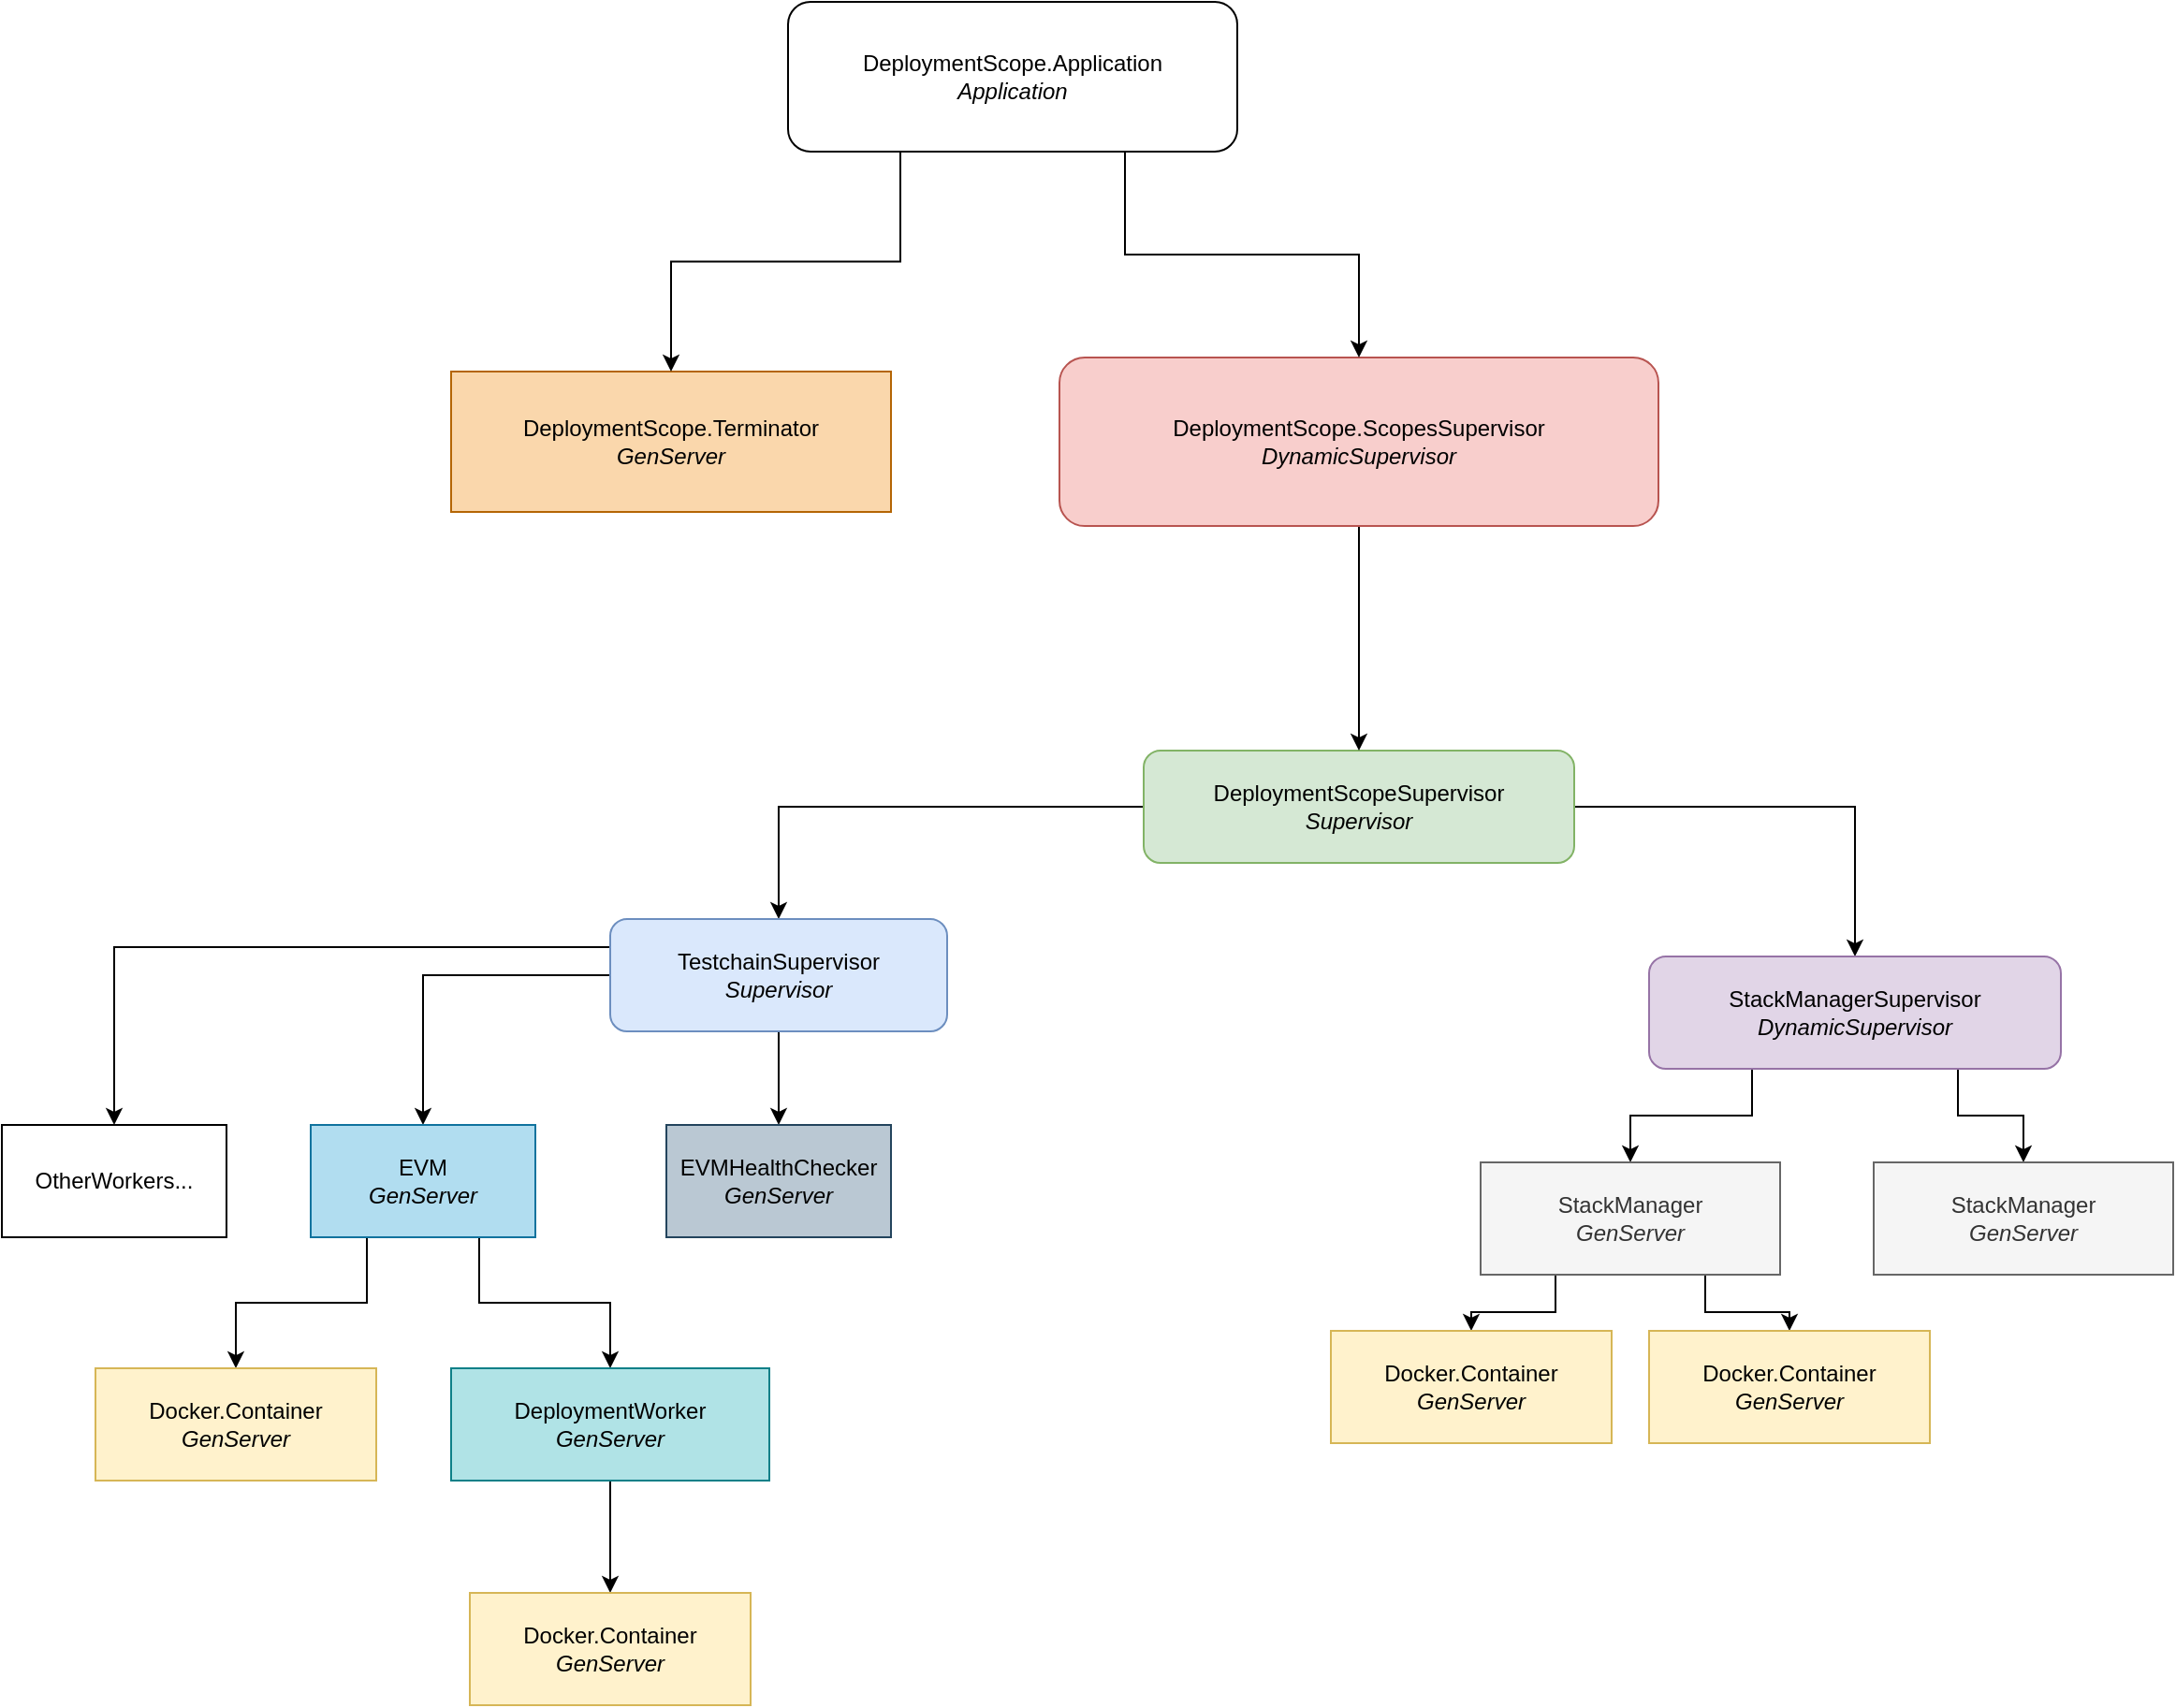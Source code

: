 <mxfile version="12.4.8" type="device"><diagram id="oCWzixLSk6zYEUqeF08j" name="Page-1"><mxGraphModel dx="2563" dy="2083" grid="1" gridSize="10" guides="1" tooltips="1" connect="1" arrows="1" fold="1" page="1" pageScale="1" pageWidth="850" pageHeight="1100" math="0" shadow="0"><root><mxCell id="0"/><mxCell id="1" parent="0"/><mxCell id="oq-uYauf194O04ZkKhmu-9" style="edgeStyle=orthogonalEdgeStyle;rounded=0;orthogonalLoop=1;jettySize=auto;html=1;exitX=0;exitY=0.5;exitDx=0;exitDy=0;entryX=0.5;entryY=0;entryDx=0;entryDy=0;" parent="1" source="oq-uYauf194O04ZkKhmu-1" target="oq-uYauf194O04ZkKhmu-2" edge="1"><mxGeometry relative="1" as="geometry"/></mxCell><mxCell id="oq-uYauf194O04ZkKhmu-10" style="edgeStyle=orthogonalEdgeStyle;rounded=0;orthogonalLoop=1;jettySize=auto;html=1;exitX=1;exitY=0.5;exitDx=0;exitDy=0;entryX=0.5;entryY=0;entryDx=0;entryDy=0;" parent="1" source="oq-uYauf194O04ZkKhmu-1" target="oq-uYauf194O04ZkKhmu-3" edge="1"><mxGeometry relative="1" as="geometry"/></mxCell><mxCell id="oq-uYauf194O04ZkKhmu-1" value="DeploymentScopeSupervisor&lt;br&gt;&lt;i&gt;Supervisor&lt;/i&gt;" style="rounded=1;whiteSpace=wrap;html=1;fillColor=#d5e8d4;strokeColor=#82b366;" parent="1" vertex="1"><mxGeometry x="270" y="10" width="230" height="60" as="geometry"/></mxCell><mxCell id="oq-uYauf194O04ZkKhmu-18" style="edgeStyle=orthogonalEdgeStyle;rounded=0;orthogonalLoop=1;jettySize=auto;html=1;exitX=0;exitY=0.5;exitDx=0;exitDy=0;entryX=0.5;entryY=0;entryDx=0;entryDy=0;" parent="1" source="oq-uYauf194O04ZkKhmu-2" target="oq-uYauf194O04ZkKhmu-15" edge="1"><mxGeometry relative="1" as="geometry"/></mxCell><mxCell id="oq-uYauf194O04ZkKhmu-26" style="edgeStyle=orthogonalEdgeStyle;rounded=0;orthogonalLoop=1;jettySize=auto;html=1;exitX=0;exitY=0.25;exitDx=0;exitDy=0;" parent="1" source="oq-uYauf194O04ZkKhmu-2" target="oq-uYauf194O04ZkKhmu-25" edge="1"><mxGeometry relative="1" as="geometry"/></mxCell><mxCell id="O9lJ-T6FYYHSY4o0XC_z-7" style="edgeStyle=orthogonalEdgeStyle;rounded=0;orthogonalLoop=1;jettySize=auto;html=1;exitX=0.5;exitY=1;exitDx=0;exitDy=0;entryX=0.5;entryY=0;entryDx=0;entryDy=0;" edge="1" parent="1" source="oq-uYauf194O04ZkKhmu-2" target="oq-uYauf194O04ZkKhmu-23"><mxGeometry relative="1" as="geometry"/></mxCell><mxCell id="oq-uYauf194O04ZkKhmu-2" value="TestchainSupervisor&lt;br&gt;&lt;i&gt;Supervisor&lt;/i&gt;" style="rounded=1;whiteSpace=wrap;html=1;fillColor=#dae8fc;strokeColor=#6c8ebf;" parent="1" vertex="1"><mxGeometry x="-15" y="100" width="180" height="60" as="geometry"/></mxCell><mxCell id="oq-uYauf194O04ZkKhmu-6" style="edgeStyle=orthogonalEdgeStyle;rounded=0;orthogonalLoop=1;jettySize=auto;html=1;exitX=0.25;exitY=1;exitDx=0;exitDy=0;entryX=0.5;entryY=0;entryDx=0;entryDy=0;" parent="1" source="oq-uYauf194O04ZkKhmu-3" target="oq-uYauf194O04ZkKhmu-4" edge="1"><mxGeometry relative="1" as="geometry"/></mxCell><mxCell id="oq-uYauf194O04ZkKhmu-7" style="edgeStyle=orthogonalEdgeStyle;rounded=0;orthogonalLoop=1;jettySize=auto;html=1;exitX=0.75;exitY=1;exitDx=0;exitDy=0;entryX=0.5;entryY=0;entryDx=0;entryDy=0;" parent="1" source="oq-uYauf194O04ZkKhmu-3" target="oq-uYauf194O04ZkKhmu-5" edge="1"><mxGeometry relative="1" as="geometry"/></mxCell><mxCell id="oq-uYauf194O04ZkKhmu-3" value="StackManagerSupervisor&lt;br&gt;&lt;i&gt;DynamicSupervisor&lt;/i&gt;" style="rounded=1;whiteSpace=wrap;html=1;fillColor=#e1d5e7;strokeColor=#9673a6;" parent="1" vertex="1"><mxGeometry x="540" y="120" width="220" height="60" as="geometry"/></mxCell><mxCell id="oq-uYauf194O04ZkKhmu-13" style="edgeStyle=orthogonalEdgeStyle;rounded=0;orthogonalLoop=1;jettySize=auto;html=1;exitX=0.25;exitY=1;exitDx=0;exitDy=0;entryX=0.5;entryY=0;entryDx=0;entryDy=0;" parent="1" source="oq-uYauf194O04ZkKhmu-4" target="oq-uYauf194O04ZkKhmu-11" edge="1"><mxGeometry relative="1" as="geometry"/></mxCell><mxCell id="oq-uYauf194O04ZkKhmu-14" style="edgeStyle=orthogonalEdgeStyle;rounded=0;orthogonalLoop=1;jettySize=auto;html=1;exitX=0.75;exitY=1;exitDx=0;exitDy=0;entryX=0.5;entryY=0;entryDx=0;entryDy=0;" parent="1" source="oq-uYauf194O04ZkKhmu-4" target="oq-uYauf194O04ZkKhmu-12" edge="1"><mxGeometry relative="1" as="geometry"/></mxCell><mxCell id="oq-uYauf194O04ZkKhmu-4" value="StackManager&lt;br&gt;&lt;i&gt;GenServer&lt;/i&gt;" style="rounded=0;whiteSpace=wrap;html=1;fillColor=#f5f5f5;strokeColor=#666666;fontColor=#333333;" parent="1" vertex="1"><mxGeometry x="450" y="230" width="160" height="60" as="geometry"/></mxCell><mxCell id="oq-uYauf194O04ZkKhmu-5" value="StackManager&lt;br&gt;&lt;i&gt;GenServer&lt;/i&gt;" style="rounded=0;whiteSpace=wrap;html=1;fillColor=#f5f5f5;strokeColor=#666666;fontColor=#333333;" parent="1" vertex="1"><mxGeometry x="660" y="230" width="160" height="60" as="geometry"/></mxCell><mxCell id="oq-uYauf194O04ZkKhmu-11" value="Docker.Container&lt;br&gt;&lt;i&gt;GenServer&lt;/i&gt;" style="rounded=0;whiteSpace=wrap;html=1;fillColor=#fff2cc;strokeColor=#d6b656;" parent="1" vertex="1"><mxGeometry x="370" y="320" width="150" height="60" as="geometry"/></mxCell><mxCell id="oq-uYauf194O04ZkKhmu-12" value="Docker.Container&lt;br&gt;&lt;i&gt;GenServer&lt;/i&gt;" style="rounded=0;whiteSpace=wrap;html=1;fillColor=#fff2cc;strokeColor=#d6b656;" parent="1" vertex="1"><mxGeometry x="540" y="320" width="150" height="60" as="geometry"/></mxCell><mxCell id="O9lJ-T6FYYHSY4o0XC_z-1" style="edgeStyle=orthogonalEdgeStyle;rounded=0;orthogonalLoop=1;jettySize=auto;html=1;exitX=0.25;exitY=1;exitDx=0;exitDy=0;entryX=0.5;entryY=0;entryDx=0;entryDy=0;" edge="1" parent="1" source="oq-uYauf194O04ZkKhmu-15" target="oq-uYauf194O04ZkKhmu-16"><mxGeometry relative="1" as="geometry"/></mxCell><mxCell id="O9lJ-T6FYYHSY4o0XC_z-3" style="edgeStyle=orthogonalEdgeStyle;rounded=0;orthogonalLoop=1;jettySize=auto;html=1;exitX=0.75;exitY=1;exitDx=0;exitDy=0;entryX=0.5;entryY=0;entryDx=0;entryDy=0;" edge="1" parent="1" source="oq-uYauf194O04ZkKhmu-15" target="oq-uYauf194O04ZkKhmu-20"><mxGeometry relative="1" as="geometry"/></mxCell><mxCell id="oq-uYauf194O04ZkKhmu-15" value="EVM&lt;br&gt;&lt;i&gt;GenServer&lt;/i&gt;" style="rounded=0;whiteSpace=wrap;html=1;fillColor=#b1ddf0;strokeColor=#10739e;" parent="1" vertex="1"><mxGeometry x="-175" y="210" width="120" height="60" as="geometry"/></mxCell><mxCell id="oq-uYauf194O04ZkKhmu-16" value="Docker.Container&lt;br&gt;&lt;i&gt;GenServer&lt;/i&gt;" style="rounded=0;whiteSpace=wrap;html=1;fillColor=#fff2cc;strokeColor=#d6b656;" parent="1" vertex="1"><mxGeometry x="-290" y="340" width="150" height="60" as="geometry"/></mxCell><mxCell id="O9lJ-T6FYYHSY4o0XC_z-4" style="edgeStyle=orthogonalEdgeStyle;rounded=0;orthogonalLoop=1;jettySize=auto;html=1;exitX=0.5;exitY=1;exitDx=0;exitDy=0;entryX=0.5;entryY=0;entryDx=0;entryDy=0;" edge="1" parent="1" source="oq-uYauf194O04ZkKhmu-20" target="O9lJ-T6FYYHSY4o0XC_z-2"><mxGeometry relative="1" as="geometry"/></mxCell><mxCell id="oq-uYauf194O04ZkKhmu-20" value="DeploymentWorker&lt;br&gt;&lt;i&gt;GenServer&lt;/i&gt;" style="rounded=0;whiteSpace=wrap;html=1;fillColor=#b0e3e6;strokeColor=#0e8088;" parent="1" vertex="1"><mxGeometry x="-100" y="340" width="170" height="60" as="geometry"/></mxCell><mxCell id="oq-uYauf194O04ZkKhmu-23" value="EVMHealthChecker&lt;br&gt;&lt;i&gt;GenServer&lt;/i&gt;" style="rounded=0;whiteSpace=wrap;html=1;fillColor=#bac8d3;strokeColor=#23445d;" parent="1" vertex="1"><mxGeometry x="15" y="210" width="120" height="60" as="geometry"/></mxCell><mxCell id="oq-uYauf194O04ZkKhmu-25" value="OtherWorkers..." style="rounded=0;whiteSpace=wrap;html=1;" parent="1" vertex="1"><mxGeometry x="-340" y="210" width="120" height="60" as="geometry"/></mxCell><mxCell id="O9lJ-T6FYYHSY4o0XC_z-2" value="Docker.Container&lt;br&gt;&lt;i&gt;GenServer&lt;/i&gt;" style="rounded=0;whiteSpace=wrap;html=1;fillColor=#fff2cc;strokeColor=#d6b656;" vertex="1" parent="1"><mxGeometry x="-90" y="460" width="150" height="60" as="geometry"/></mxCell><mxCell id="O9lJ-T6FYYHSY4o0XC_z-6" style="edgeStyle=orthogonalEdgeStyle;rounded=0;orthogonalLoop=1;jettySize=auto;html=1;exitX=0.5;exitY=1;exitDx=0;exitDy=0;" edge="1" parent="1" source="O9lJ-T6FYYHSY4o0XC_z-5" target="oq-uYauf194O04ZkKhmu-1"><mxGeometry relative="1" as="geometry"/></mxCell><mxCell id="O9lJ-T6FYYHSY4o0XC_z-5" value="DeploymentScope.ScopesSupervisor&lt;br&gt;&lt;i&gt;DynamicSupervisor&lt;/i&gt;" style="rounded=1;whiteSpace=wrap;html=1;fillColor=#f8cecc;strokeColor=#b85450;" vertex="1" parent="1"><mxGeometry x="225" y="-200" width="320" height="90" as="geometry"/></mxCell><mxCell id="O9lJ-T6FYYHSY4o0XC_z-8" value="DeploymentScope.Terminator&lt;br&gt;&lt;i&gt;GenServer&lt;/i&gt;" style="rounded=0;whiteSpace=wrap;html=1;fillColor=#fad7ac;strokeColor=#b46504;" vertex="1" parent="1"><mxGeometry x="-100" y="-192.5" width="235" height="75" as="geometry"/></mxCell><mxCell id="O9lJ-T6FYYHSY4o0XC_z-10" style="edgeStyle=orthogonalEdgeStyle;rounded=0;orthogonalLoop=1;jettySize=auto;html=1;exitX=0.75;exitY=1;exitDx=0;exitDy=0;entryX=0.5;entryY=0;entryDx=0;entryDy=0;" edge="1" parent="1" source="O9lJ-T6FYYHSY4o0XC_z-9" target="O9lJ-T6FYYHSY4o0XC_z-5"><mxGeometry relative="1" as="geometry"/></mxCell><mxCell id="O9lJ-T6FYYHSY4o0XC_z-11" style="edgeStyle=orthogonalEdgeStyle;rounded=0;orthogonalLoop=1;jettySize=auto;html=1;exitX=0.25;exitY=1;exitDx=0;exitDy=0;entryX=0.5;entryY=0;entryDx=0;entryDy=0;" edge="1" parent="1" source="O9lJ-T6FYYHSY4o0XC_z-9" target="O9lJ-T6FYYHSY4o0XC_z-8"><mxGeometry relative="1" as="geometry"/></mxCell><mxCell id="O9lJ-T6FYYHSY4o0XC_z-9" value="DeploymentScope.Application&lt;br&gt;&lt;i&gt;Application&lt;/i&gt;" style="rounded=1;whiteSpace=wrap;html=1;" vertex="1" parent="1"><mxGeometry x="80" y="-390" width="240" height="80" as="geometry"/></mxCell></root></mxGraphModel></diagram></mxfile>